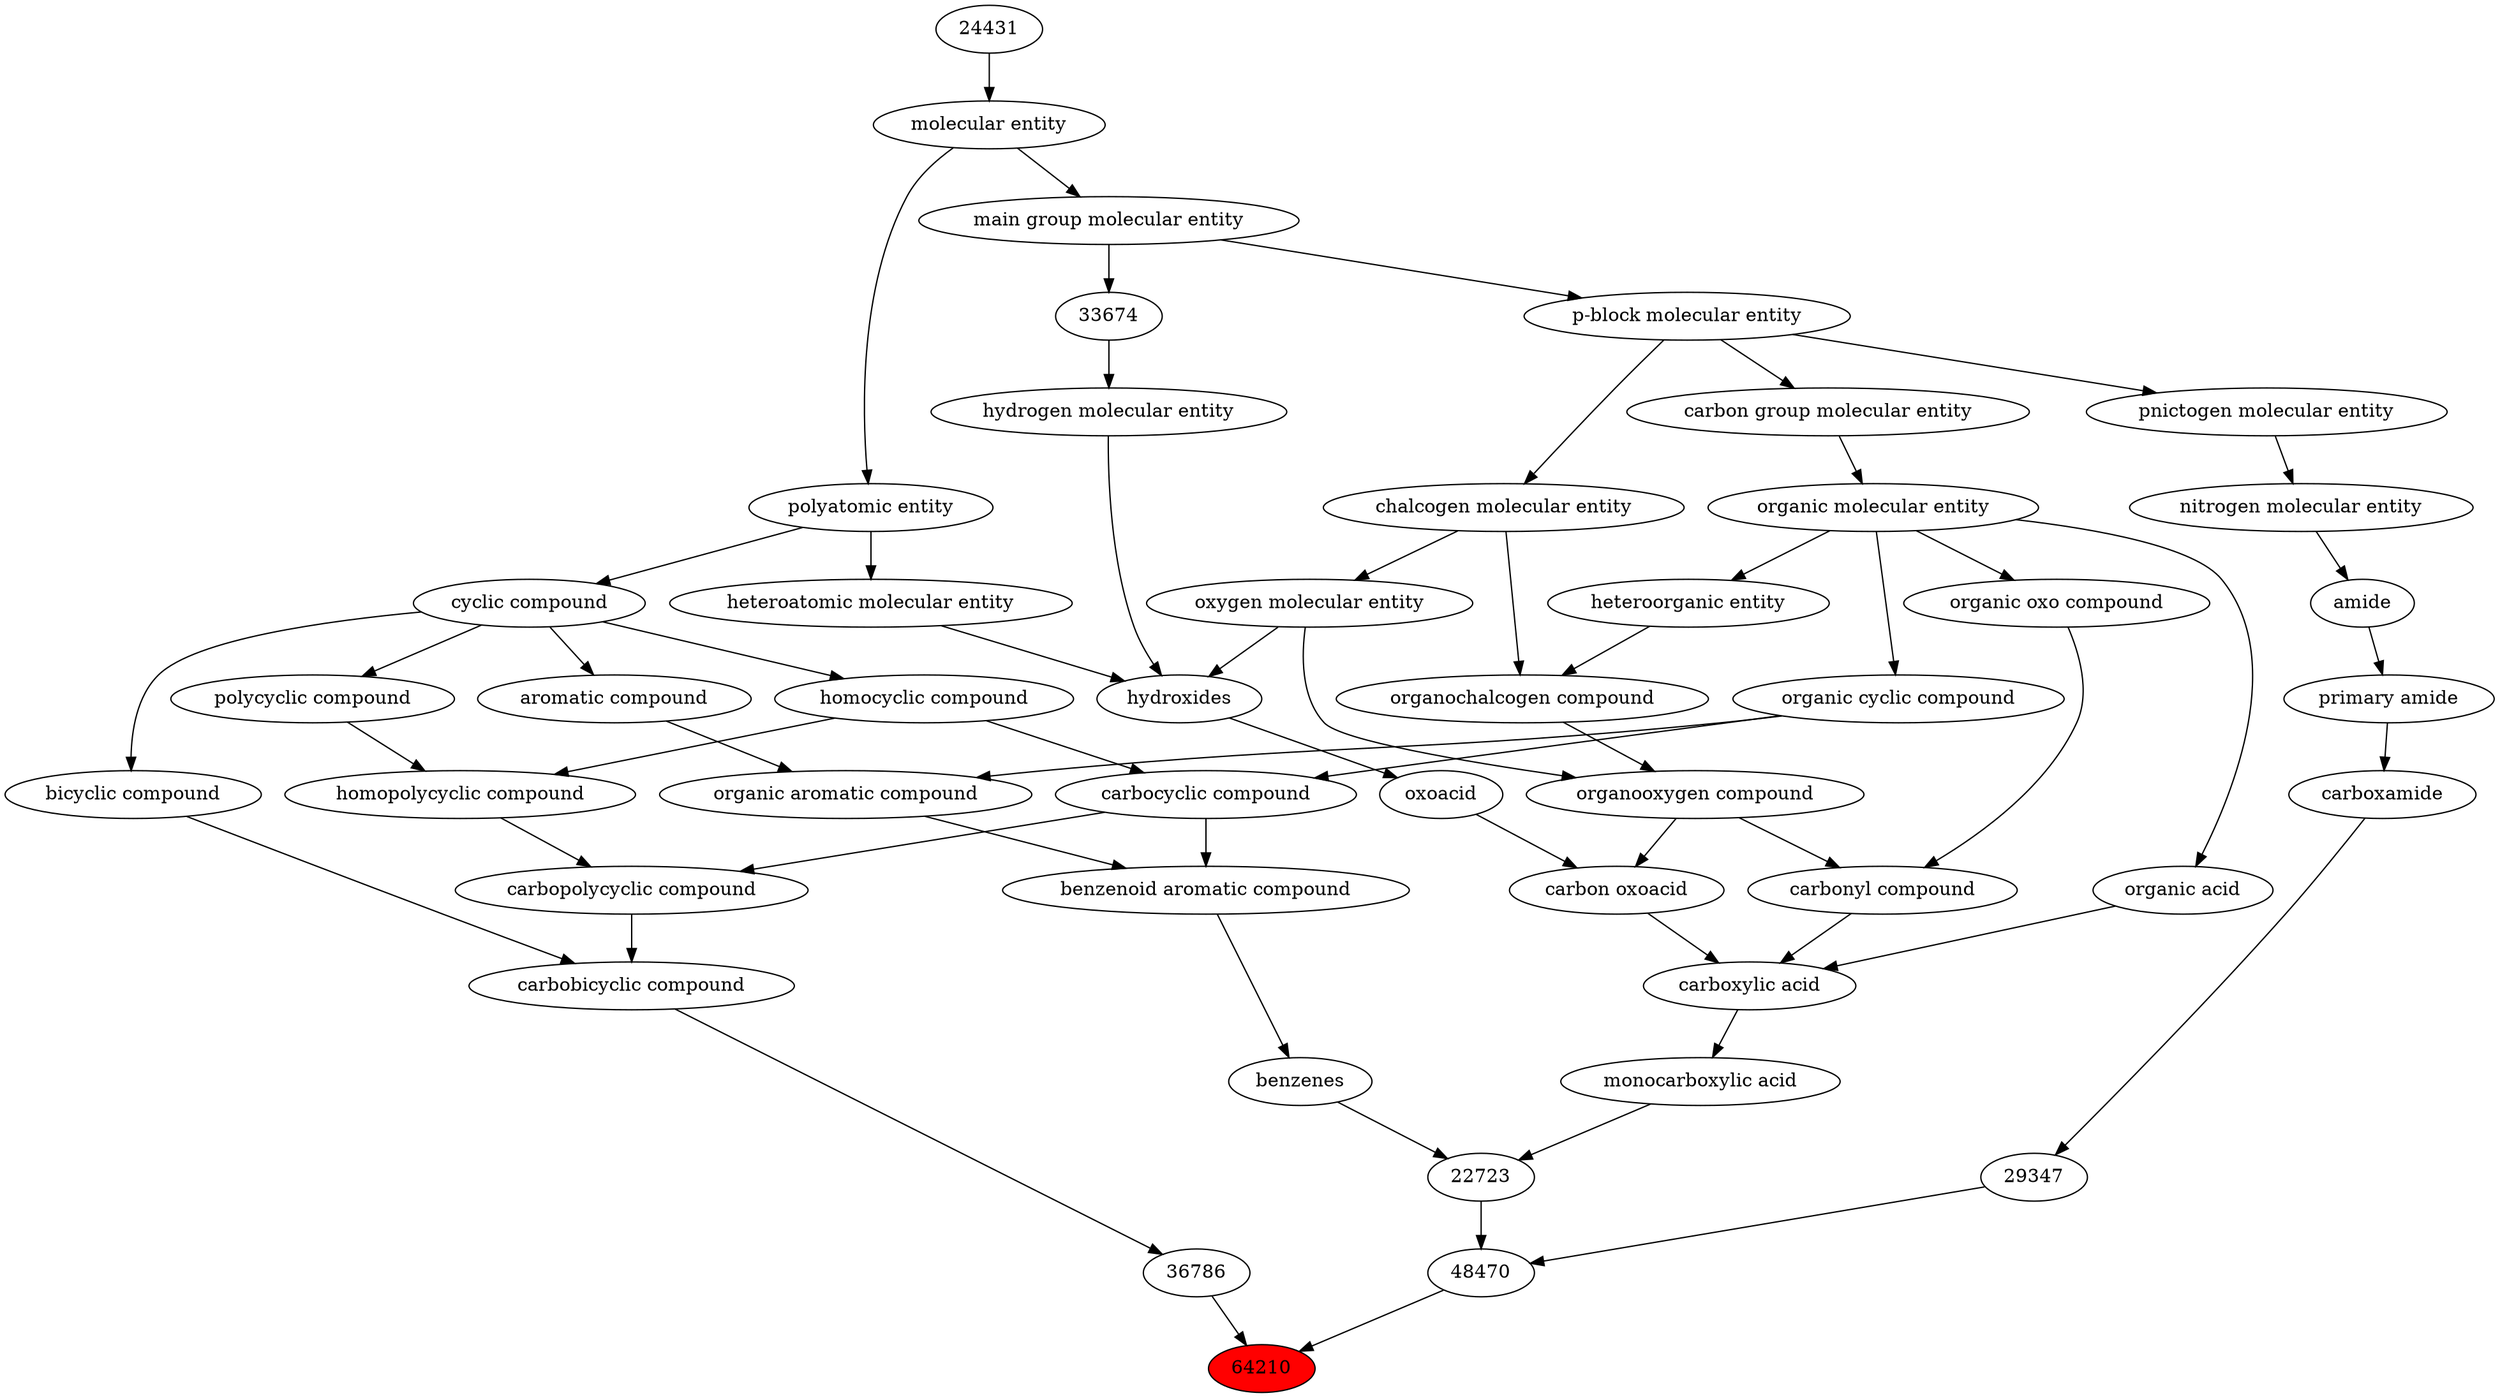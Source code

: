 digraph tree{ 
64210 [label="64210" fillcolor=red style=filled]
48470 -> 64210
36786 -> 64210
48470 [label="48470"]
22723 -> 48470
29347 -> 48470
36786 [label="36786"]
36785 -> 36786
22723 [label="22723"]
22712 -> 22723
25384 -> 22723
29347 [label="29347"]
37622 -> 29347
36785 [label="carbobicyclic compound"]
35294 -> 36785
33636 -> 36785
22712 [label="benzenes"]
33836 -> 22712
25384 [label="monocarboxylic acid"]
33575 -> 25384
37622 [label="carboxamide"]
33256 -> 37622
35294 [label="carbopolycyclic compound"]
33598 -> 35294
35295 -> 35294
33636 [label="bicyclic compound"]
33595 -> 33636
33836 [label="benzenoid aromatic compound"]
33659 -> 33836
33598 -> 33836
33575 [label="carboxylic acid"]
36586 -> 33575
35605 -> 33575
64709 -> 33575
33256 [label="primary amide"]
32988 -> 33256
33598 [label="carbocyclic compound"]
33832 -> 33598
33597 -> 33598
35295 [label="homopolycyclic compound"]
33635 -> 35295
33597 -> 35295
33595 [label="cyclic compound"]
36357 -> 33595
33659 [label="organic aromatic compound"]
33832 -> 33659
33655 -> 33659
36586 [label="carbonyl compound"]
36587 -> 36586
36963 -> 36586
35605 [label="carbon oxoacid"]
24833 -> 35605
36963 -> 35605
64709 [label="organic acid"]
50860 -> 64709
32988 [label="amide"]
51143 -> 32988
33832 [label="organic cyclic compound"]
50860 -> 33832
33597 [label="homocyclic compound"]
33595 -> 33597
33635 [label="polycyclic compound"]
33595 -> 33635
36357 [label="polyatomic entity"]
23367 -> 36357
33655 [label="aromatic compound"]
33595 -> 33655
36587 [label="organic oxo compound"]
50860 -> 36587
36963 [label="organooxygen compound"]
36962 -> 36963
25806 -> 36963
24833 [label="oxoacid"]
24651 -> 24833
50860 [label="organic molecular entity"]
33582 -> 50860
51143 [label="nitrogen molecular entity"]
33302 -> 51143
23367 [label="molecular entity"]
24431 -> 23367
36962 [label="organochalcogen compound"]
33285 -> 36962
33304 -> 36962
25806 [label="oxygen molecular entity"]
33304 -> 25806
24651 [label="hydroxides"]
25806 -> 24651
33608 -> 24651
37577 -> 24651
33582 [label="carbon group molecular entity"]
33675 -> 33582
33302 [label="pnictogen molecular entity"]
33675 -> 33302
24431 [label="24431"]
33285 [label="heteroorganic entity"]
50860 -> 33285
33304 [label="chalcogen molecular entity"]
33675 -> 33304
33608 [label="hydrogen molecular entity"]
33674 -> 33608
37577 [label="heteroatomic molecular entity"]
36357 -> 37577
33675 [label="p-block molecular entity"]
33579 -> 33675
33674 [label="33674"]
33579 -> 33674
33579 [label="main group molecular entity"]
23367 -> 33579
}